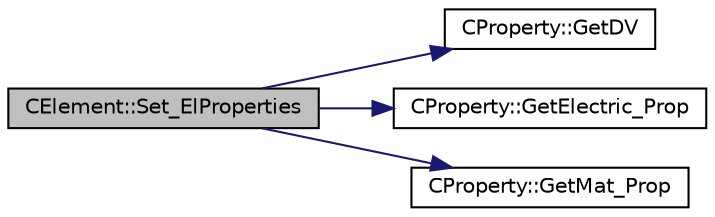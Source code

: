 digraph "CElement::Set_ElProperties"
{
 // LATEX_PDF_SIZE
  edge [fontname="Helvetica",fontsize="10",labelfontname="Helvetica",labelfontsize="10"];
  node [fontname="Helvetica",fontsize="10",shape=record];
  rankdir="LR";
  Node1 [label="CElement::Set_ElProperties",height=0.2,width=0.4,color="black", fillcolor="grey75", style="filled", fontcolor="black",tooltip="Store the values of the identifiers for element properties."];
  Node1 -> Node2 [color="midnightblue",fontsize="10",style="solid",fontname="Helvetica"];
  Node2 [label="CProperty::GetDV",height=0.2,width=0.4,color="black", fillcolor="white", style="filled",URL="$classCProperty.html#a903e86823bf39c0aee76101d401668c5",tooltip="Get index of the design variable."];
  Node1 -> Node3 [color="midnightblue",fontsize="10",style="solid",fontname="Helvetica"];
  Node3 [label="CProperty::GetElectric_Prop",height=0.2,width=0.4,color="black", fillcolor="white", style="filled",URL="$classCProperty.html#a39808d4c3a823fee58948e00f3abb002",tooltip="Get index of the electric properties."];
  Node1 -> Node4 [color="midnightblue",fontsize="10",style="solid",fontname="Helvetica"];
  Node4 [label="CProperty::GetMat_Prop",height=0.2,width=0.4,color="black", fillcolor="white", style="filled",URL="$classCProperty.html#ae052b949ce07fbd8906850d8098862cf",tooltip="Get index of the physical properties."];
}
